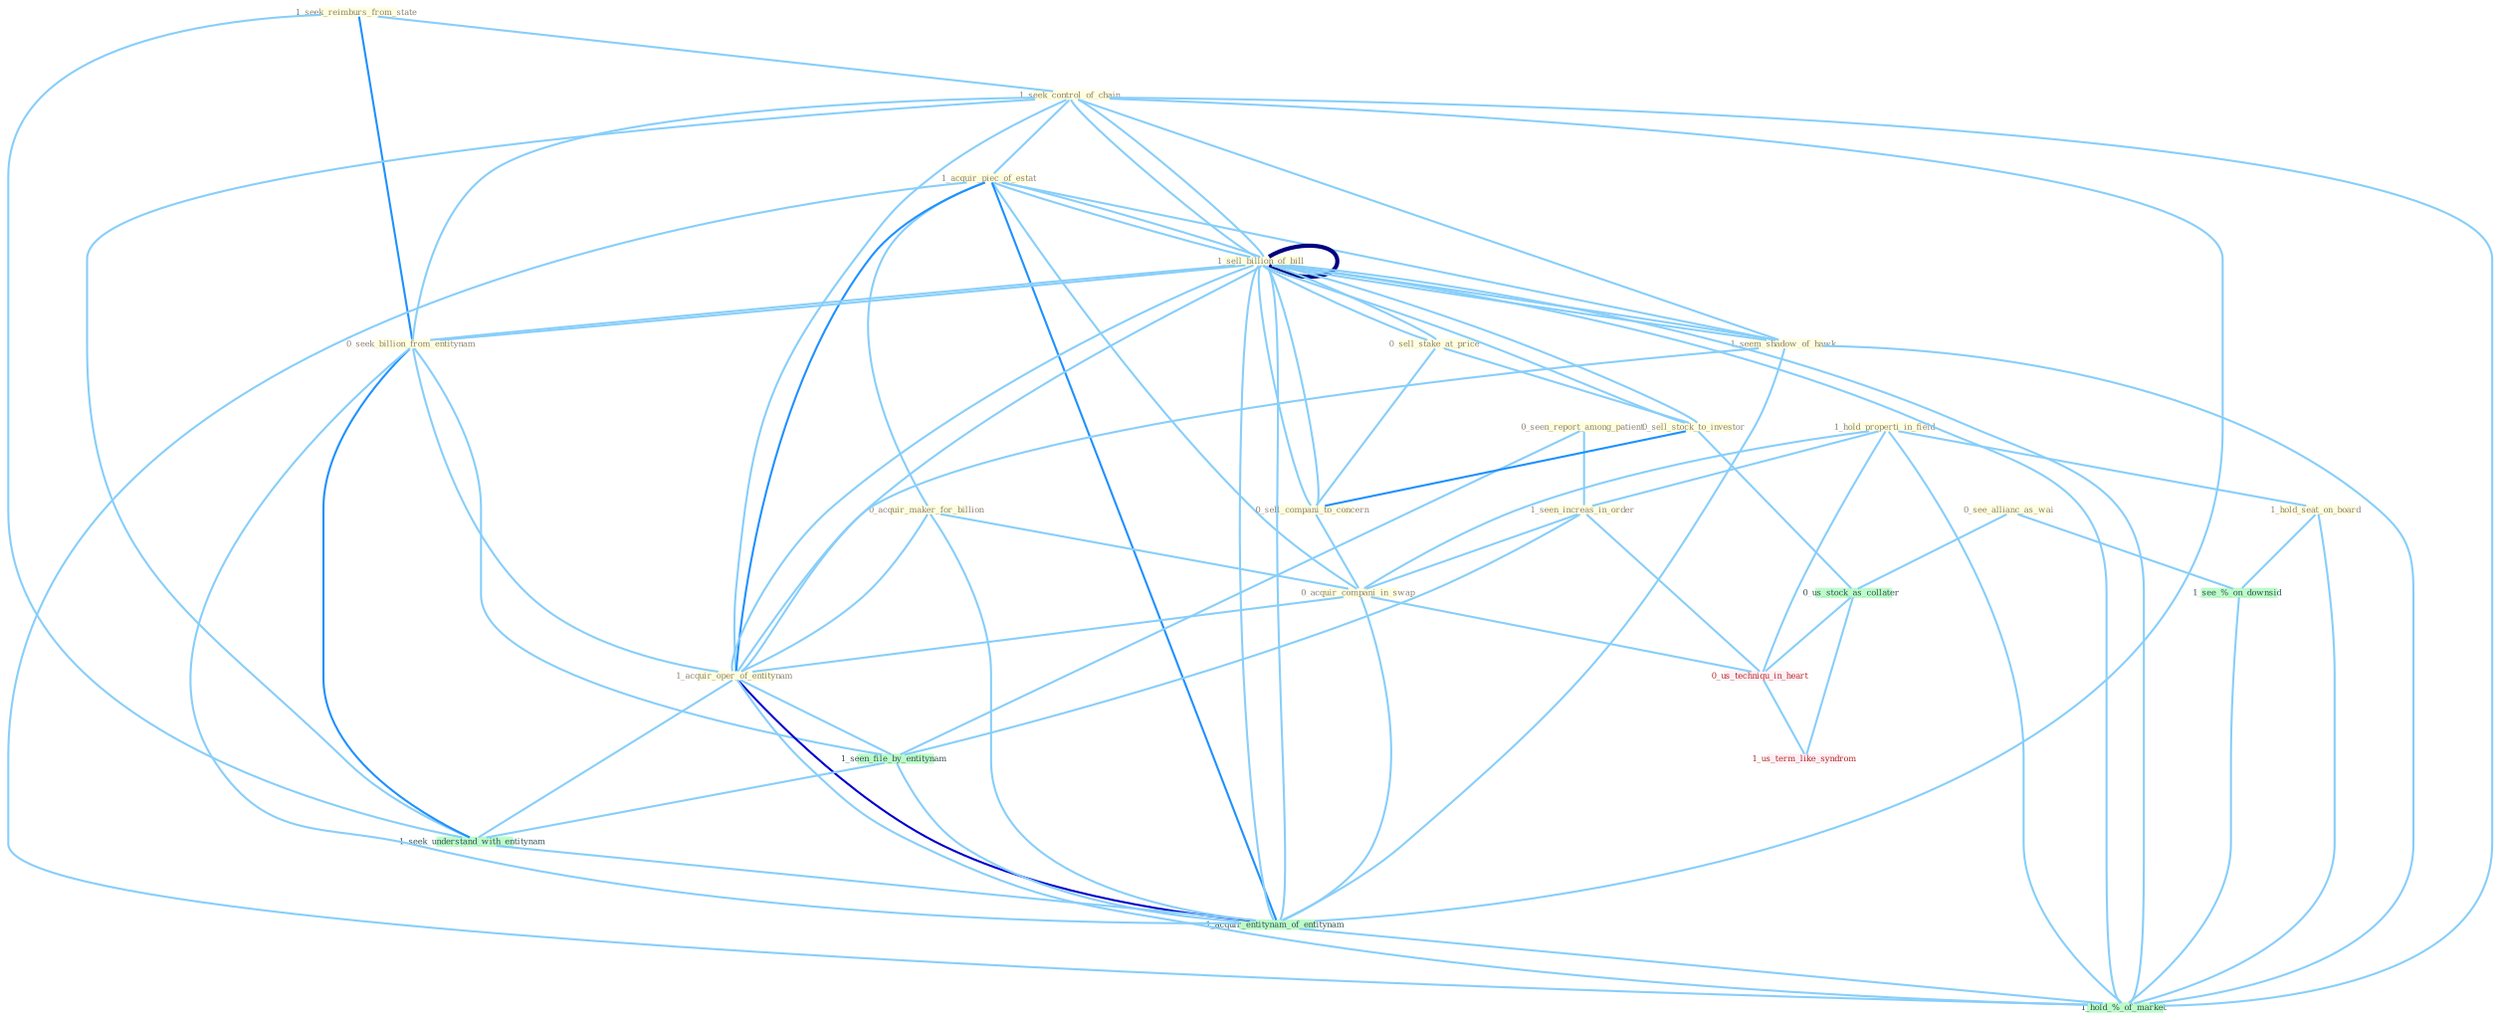 Graph G{ 
    node
    [shape=polygon,style=filled,width=.5,height=.06,color="#BDFCC9",fixedsize=true,fontsize=4,
    fontcolor="#2f4f4f"];
    {node
    [color="#ffffe0", fontcolor="#8b7d6b"] "1_seek_reimburs_from_state " "1_seek_control_of_chain " "1_hold_properti_in_field " "1_acquir_piec_of_estat " "0_seen_report_among_patient " "1_sell_billion_of_bill " "0_sell_stake_at_price " "1_hold_seat_on_board " "1_sell_billion_of_bill " "0_sell_stock_to_investor " "0_see_allianc_as_wai " "1_seem_shadow_of_hawk " "1_seen_increas_in_order " "0_sell_compani_to_concern " "0_acquir_maker_for_billion " "0_seek_billion_from_entitynam " "0_acquir_compani_in_swap " "1_acquir_oper_of_entitynam "}
{node [color="#fff0f5", fontcolor="#b22222"] "0_us_techniqu_in_heart " "1_us_term_like_syndrom "}
edge [color="#B0E2FF"];

	"1_seek_reimburs_from_state " -- "1_seek_control_of_chain " [w="1", color="#87cefa" ];
	"1_seek_reimburs_from_state " -- "0_seek_billion_from_entitynam " [w="2", color="#1e90ff" , len=0.8];
	"1_seek_reimburs_from_state " -- "1_seek_understand_with_entitynam " [w="1", color="#87cefa" ];
	"1_seek_control_of_chain " -- "1_acquir_piec_of_estat " [w="1", color="#87cefa" ];
	"1_seek_control_of_chain " -- "1_sell_billion_of_bill " [w="1", color="#87cefa" ];
	"1_seek_control_of_chain " -- "1_sell_billion_of_bill " [w="1", color="#87cefa" ];
	"1_seek_control_of_chain " -- "1_seem_shadow_of_hawk " [w="1", color="#87cefa" ];
	"1_seek_control_of_chain " -- "0_seek_billion_from_entitynam " [w="1", color="#87cefa" ];
	"1_seek_control_of_chain " -- "1_acquir_oper_of_entitynam " [w="1", color="#87cefa" ];
	"1_seek_control_of_chain " -- "1_seek_understand_with_entitynam " [w="1", color="#87cefa" ];
	"1_seek_control_of_chain " -- "1_acquir_entitynam_of_entitynam " [w="1", color="#87cefa" ];
	"1_seek_control_of_chain " -- "1_hold_%_of_market " [w="1", color="#87cefa" ];
	"1_hold_properti_in_field " -- "1_hold_seat_on_board " [w="1", color="#87cefa" ];
	"1_hold_properti_in_field " -- "1_seen_increas_in_order " [w="1", color="#87cefa" ];
	"1_hold_properti_in_field " -- "0_acquir_compani_in_swap " [w="1", color="#87cefa" ];
	"1_hold_properti_in_field " -- "0_us_techniqu_in_heart " [w="1", color="#87cefa" ];
	"1_hold_properti_in_field " -- "1_hold_%_of_market " [w="1", color="#87cefa" ];
	"1_acquir_piec_of_estat " -- "1_sell_billion_of_bill " [w="1", color="#87cefa" ];
	"1_acquir_piec_of_estat " -- "1_sell_billion_of_bill " [w="1", color="#87cefa" ];
	"1_acquir_piec_of_estat " -- "1_seem_shadow_of_hawk " [w="1", color="#87cefa" ];
	"1_acquir_piec_of_estat " -- "0_acquir_maker_for_billion " [w="1", color="#87cefa" ];
	"1_acquir_piec_of_estat " -- "0_acquir_compani_in_swap " [w="1", color="#87cefa" ];
	"1_acquir_piec_of_estat " -- "1_acquir_oper_of_entitynam " [w="2", color="#1e90ff" , len=0.8];
	"1_acquir_piec_of_estat " -- "1_acquir_entitynam_of_entitynam " [w="2", color="#1e90ff" , len=0.8];
	"1_acquir_piec_of_estat " -- "1_hold_%_of_market " [w="1", color="#87cefa" ];
	"0_seen_report_among_patient " -- "1_seen_increas_in_order " [w="1", color="#87cefa" ];
	"0_seen_report_among_patient " -- "1_seen_file_by_entitynam " [w="1", color="#87cefa" ];
	"1_sell_billion_of_bill " -- "0_sell_stake_at_price " [w="1", color="#87cefa" ];
	"1_sell_billion_of_bill " -- "1_sell_billion_of_bill " [w="4", style=bold, color="#000080", len=0.4];
	"1_sell_billion_of_bill " -- "0_sell_stock_to_investor " [w="1", color="#87cefa" ];
	"1_sell_billion_of_bill " -- "1_seem_shadow_of_hawk " [w="1", color="#87cefa" ];
	"1_sell_billion_of_bill " -- "0_sell_compani_to_concern " [w="1", color="#87cefa" ];
	"1_sell_billion_of_bill " -- "0_seek_billion_from_entitynam " [w="1", color="#87cefa" ];
	"1_sell_billion_of_bill " -- "1_acquir_oper_of_entitynam " [w="1", color="#87cefa" ];
	"1_sell_billion_of_bill " -- "1_acquir_entitynam_of_entitynam " [w="1", color="#87cefa" ];
	"1_sell_billion_of_bill " -- "1_hold_%_of_market " [w="1", color="#87cefa" ];
	"0_sell_stake_at_price " -- "1_sell_billion_of_bill " [w="1", color="#87cefa" ];
	"0_sell_stake_at_price " -- "0_sell_stock_to_investor " [w="1", color="#87cefa" ];
	"0_sell_stake_at_price " -- "0_sell_compani_to_concern " [w="1", color="#87cefa" ];
	"1_hold_seat_on_board " -- "1_see_%_on_downsid " [w="1", color="#87cefa" ];
	"1_hold_seat_on_board " -- "1_hold_%_of_market " [w="1", color="#87cefa" ];
	"1_sell_billion_of_bill " -- "0_sell_stock_to_investor " [w="1", color="#87cefa" ];
	"1_sell_billion_of_bill " -- "1_seem_shadow_of_hawk " [w="1", color="#87cefa" ];
	"1_sell_billion_of_bill " -- "0_sell_compani_to_concern " [w="1", color="#87cefa" ];
	"1_sell_billion_of_bill " -- "0_seek_billion_from_entitynam " [w="1", color="#87cefa" ];
	"1_sell_billion_of_bill " -- "1_acquir_oper_of_entitynam " [w="1", color="#87cefa" ];
	"1_sell_billion_of_bill " -- "1_acquir_entitynam_of_entitynam " [w="1", color="#87cefa" ];
	"1_sell_billion_of_bill " -- "1_hold_%_of_market " [w="1", color="#87cefa" ];
	"0_sell_stock_to_investor " -- "0_sell_compani_to_concern " [w="2", color="#1e90ff" , len=0.8];
	"0_sell_stock_to_investor " -- "0_us_stock_as_collater " [w="1", color="#87cefa" ];
	"0_see_allianc_as_wai " -- "0_us_stock_as_collater " [w="1", color="#87cefa" ];
	"0_see_allianc_as_wai " -- "1_see_%_on_downsid " [w="1", color="#87cefa" ];
	"1_seem_shadow_of_hawk " -- "1_acquir_oper_of_entitynam " [w="1", color="#87cefa" ];
	"1_seem_shadow_of_hawk " -- "1_acquir_entitynam_of_entitynam " [w="1", color="#87cefa" ];
	"1_seem_shadow_of_hawk " -- "1_hold_%_of_market " [w="1", color="#87cefa" ];
	"1_seen_increas_in_order " -- "0_acquir_compani_in_swap " [w="1", color="#87cefa" ];
	"1_seen_increas_in_order " -- "1_seen_file_by_entitynam " [w="1", color="#87cefa" ];
	"1_seen_increas_in_order " -- "0_us_techniqu_in_heart " [w="1", color="#87cefa" ];
	"0_sell_compani_to_concern " -- "0_acquir_compani_in_swap " [w="1", color="#87cefa" ];
	"0_acquir_maker_for_billion " -- "0_acquir_compani_in_swap " [w="1", color="#87cefa" ];
	"0_acquir_maker_for_billion " -- "1_acquir_oper_of_entitynam " [w="1", color="#87cefa" ];
	"0_acquir_maker_for_billion " -- "1_acquir_entitynam_of_entitynam " [w="1", color="#87cefa" ];
	"0_seek_billion_from_entitynam " -- "1_acquir_oper_of_entitynam " [w="1", color="#87cefa" ];
	"0_seek_billion_from_entitynam " -- "1_seen_file_by_entitynam " [w="1", color="#87cefa" ];
	"0_seek_billion_from_entitynam " -- "1_seek_understand_with_entitynam " [w="2", color="#1e90ff" , len=0.8];
	"0_seek_billion_from_entitynam " -- "1_acquir_entitynam_of_entitynam " [w="1", color="#87cefa" ];
	"0_acquir_compani_in_swap " -- "1_acquir_oper_of_entitynam " [w="1", color="#87cefa" ];
	"0_acquir_compani_in_swap " -- "1_acquir_entitynam_of_entitynam " [w="1", color="#87cefa" ];
	"0_acquir_compani_in_swap " -- "0_us_techniqu_in_heart " [w="1", color="#87cefa" ];
	"1_acquir_oper_of_entitynam " -- "1_seen_file_by_entitynam " [w="1", color="#87cefa" ];
	"1_acquir_oper_of_entitynam " -- "1_seek_understand_with_entitynam " [w="1", color="#87cefa" ];
	"1_acquir_oper_of_entitynam " -- "1_acquir_entitynam_of_entitynam " [w="3", color="#0000cd" , len=0.6];
	"1_acquir_oper_of_entitynam " -- "1_hold_%_of_market " [w="1", color="#87cefa" ];
	"1_seen_file_by_entitynam " -- "1_seek_understand_with_entitynam " [w="1", color="#87cefa" ];
	"1_seen_file_by_entitynam " -- "1_acquir_entitynam_of_entitynam " [w="1", color="#87cefa" ];
	"0_us_stock_as_collater " -- "0_us_techniqu_in_heart " [w="1", color="#87cefa" ];
	"0_us_stock_as_collater " -- "1_us_term_like_syndrom " [w="1", color="#87cefa" ];
	"1_seek_understand_with_entitynam " -- "1_acquir_entitynam_of_entitynam " [w="1", color="#87cefa" ];
	"1_acquir_entitynam_of_entitynam " -- "1_hold_%_of_market " [w="1", color="#87cefa" ];
	"0_us_techniqu_in_heart " -- "1_us_term_like_syndrom " [w="1", color="#87cefa" ];
	"1_see_%_on_downsid " -- "1_hold_%_of_market " [w="1", color="#87cefa" ];
}